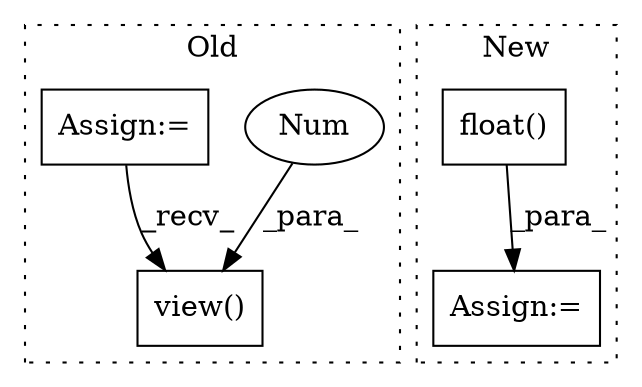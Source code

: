 digraph G {
subgraph cluster0 {
1 [label="view()" a="75" s="3255,3299" l="21,1" shape="box"];
3 [label="Num" a="76" s="3280" l="1" shape="ellipse"];
5 [label="Assign:=" a="68" s="3194" l="3" shape="box"];
label = "Old";
style="dotted";
}
subgraph cluster1 {
2 [label="float()" a="75" s="2015" l="29" shape="box"];
4 [label="Assign:=" a="68" s="2012" l="3" shape="box"];
label = "New";
style="dotted";
}
2 -> 4 [label="_para_"];
3 -> 1 [label="_para_"];
5 -> 1 [label="_recv_"];
}